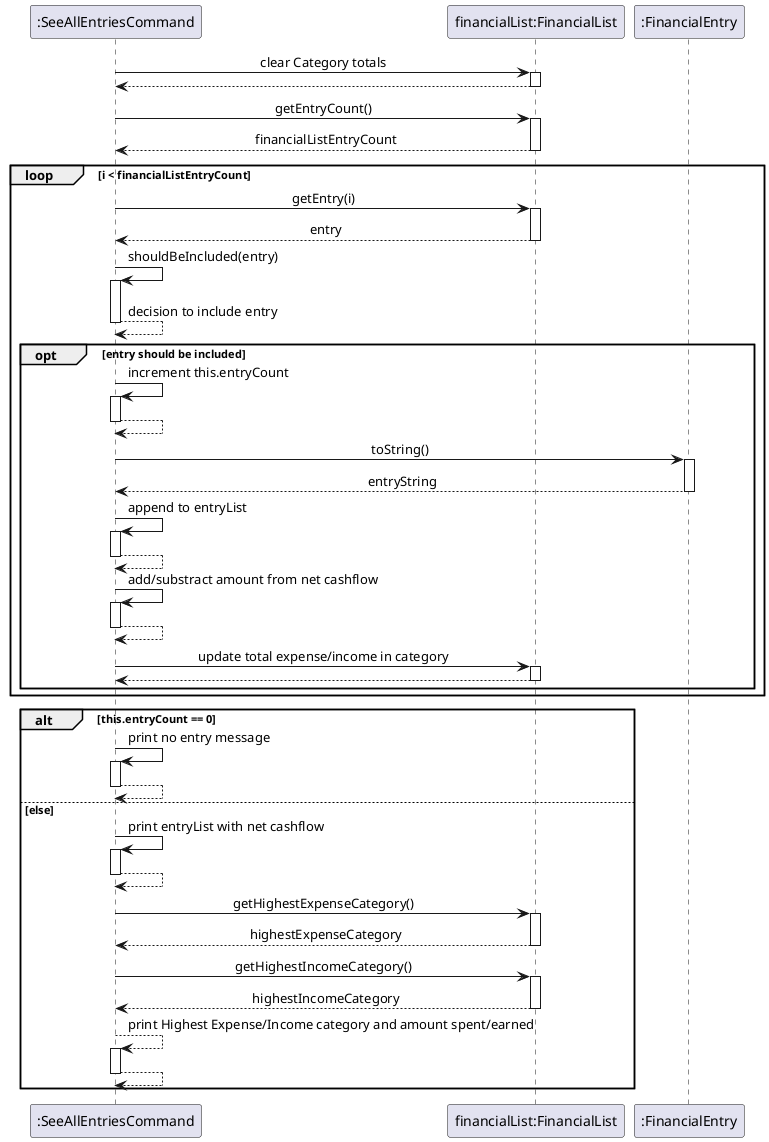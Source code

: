 @startuml
skinparam sequenceMessageAlign center
skinparam responseMessageBelowArrow true

participant ":SeeAllEntriesCommand" as cmd
participant "financialList:FinancialList" as list
participant ":FinancialEntry" as entry




cmd -> list : clear Category totals
activate list
return

cmd -> list : getEntryCount()
activate list
return financialListEntryCount

loop i < financialListEntryCount
    cmd -> list : getEntry(i)
    activate list
    return entry

    cmd -> cmd : shouldBeIncluded(entry)
    activate cmd
    return decision to include entry

    opt entry should be included
        cmd -> cmd : increment this.entryCount
        activate cmd
        return

        cmd -> entry : toString()
        activate entry
        return entryString
        cmd -> cmd : append to entryList
        activate cmd
        return

        cmd -> cmd : add/substract amount from net cashflow
        activate cmd
        return
        cmd -> list : update total expense/income in category
        activate list
        return
    end
end

alt this.entryCount == 0
    cmd -> cmd : print no entry message
        activate cmd
        return
else else
    cmd -> cmd: print entryList with net cashflow
        activate cmd
        return
    cmd -> list : getHighestExpenseCategory()
    activate list
    return highestExpenseCategory
    cmd -> list : getHighestIncomeCategory()
    activate list
    return highestIncomeCategory
    cmd --> cmd: print Highest Expense/Income category and amount spent/earned
    activate cmd
    return
end

@enduml